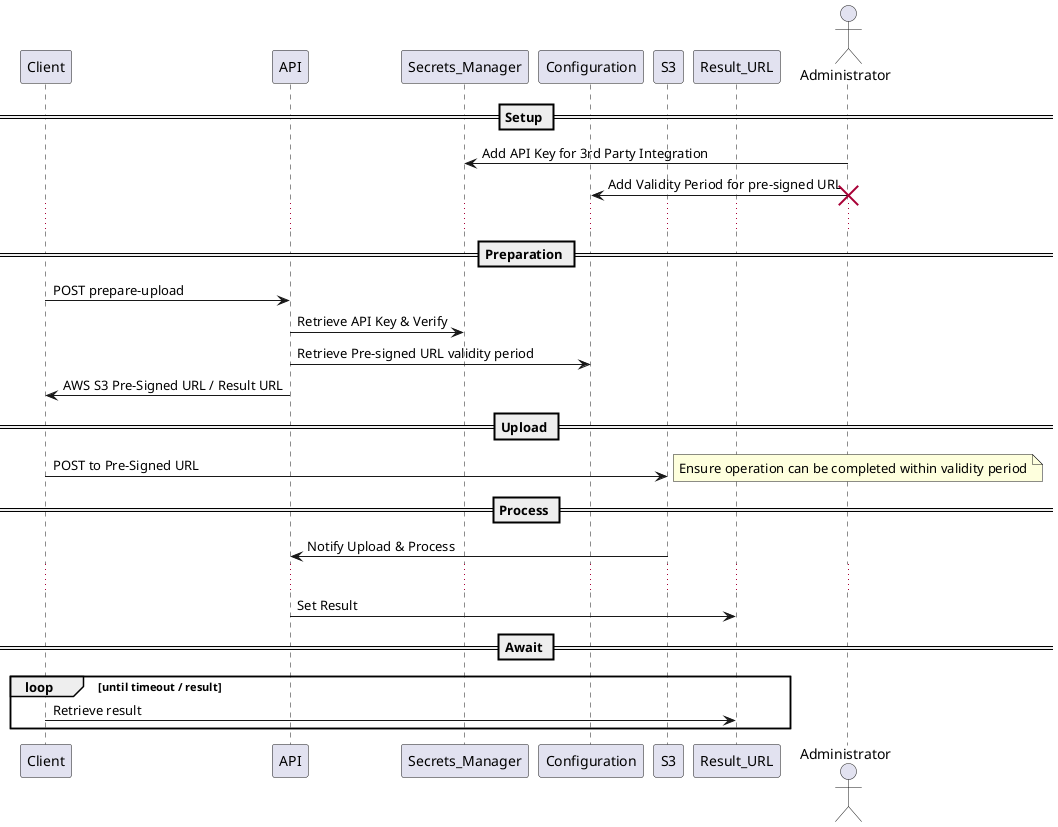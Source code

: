 @startuml

participant Client
participant API
participant Secrets_Manager
participant Configuration
participant S3
participant Result_URL
Actor Administrator


== Setup ==
Administrator -> Secrets_Manager: Add API Key for 3rd Party Integration
Administrator -> Configuration: Add Validity Period for pre-signed URL
destroy Administrator

...
== Preparation ==
Client -> API: POST prepare-upload
API -> Secrets_Manager: Retrieve API Key & Verify
API -> Configuration: Retrieve Pre-signed URL validity period
API -> Client: AWS S3 Pre-Signed URL / Result URL


== Upload ==
Client -> S3: POST to Pre-Signed URL
note right: Ensure operation can be completed within validity period

== Process ==
S3 -> API: Notify Upload & Process
...
API -> Result_URL: Set Result

== Await ==
loop until timeout / result
Client -> Result_URL: Retrieve result
end

@enduml